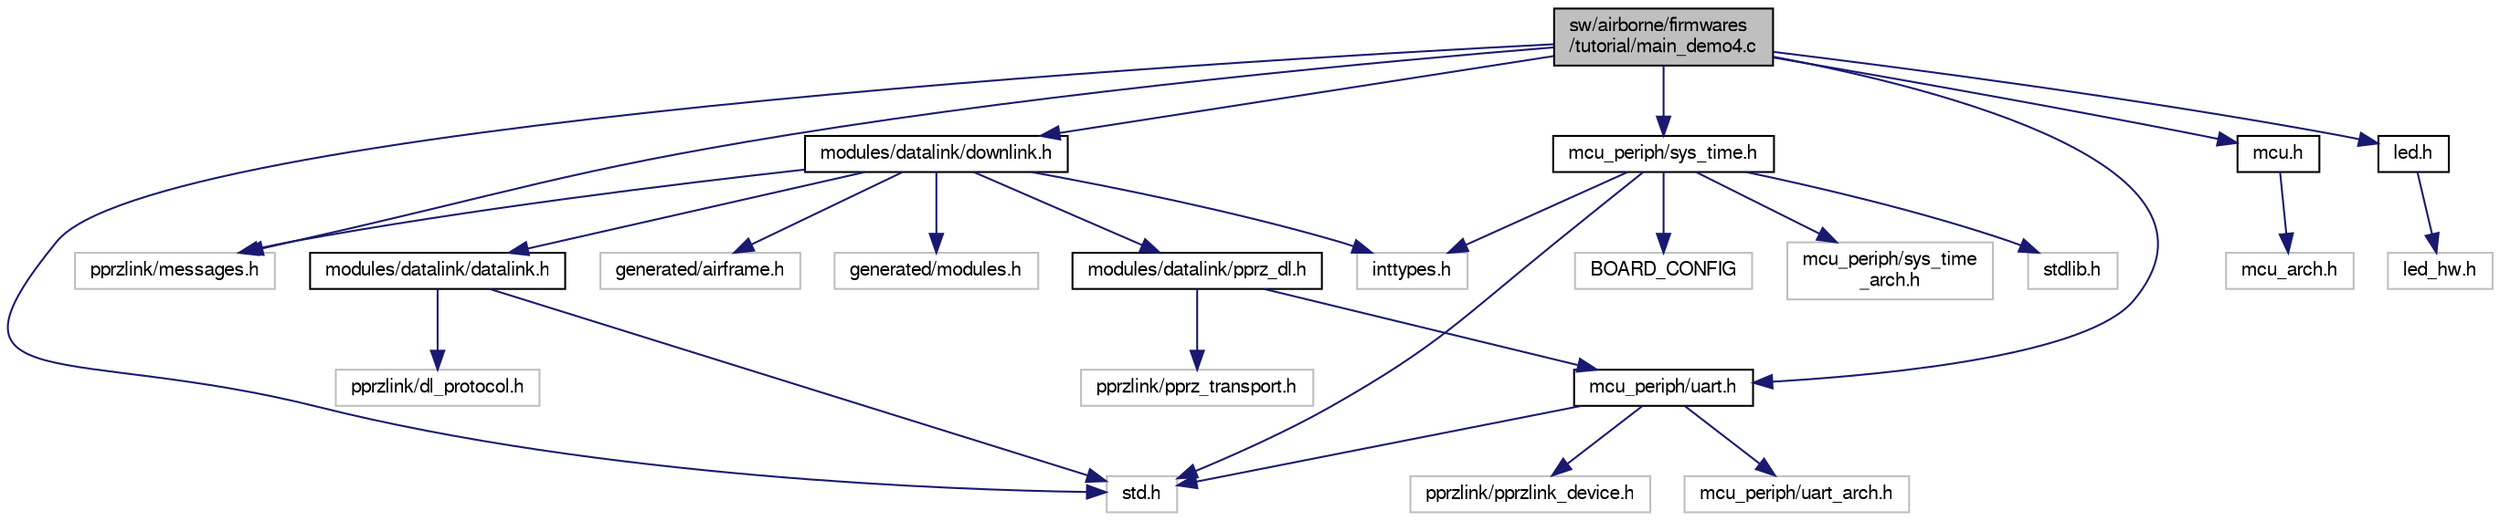 digraph "sw/airborne/firmwares/tutorial/main_demo4.c"
{
  edge [fontname="FreeSans",fontsize="10",labelfontname="FreeSans",labelfontsize="10"];
  node [fontname="FreeSans",fontsize="10",shape=record];
  Node1 [label="sw/airborne/firmwares\l/tutorial/main_demo4.c",height=0.2,width=0.4,color="black", fillcolor="grey75", style="filled", fontcolor="black"];
  Node1 -> Node2 [color="midnightblue",fontsize="10",style="solid",fontname="FreeSans"];
  Node2 [label="std.h",height=0.2,width=0.4,color="grey75", fillcolor="white", style="filled"];
  Node1 -> Node3 [color="midnightblue",fontsize="10",style="solid",fontname="FreeSans"];
  Node3 [label="mcu.h",height=0.2,width=0.4,color="black", fillcolor="white", style="filled",URL="$mcu_8h.html",tooltip="Arch independent mcu ( Micro Controller Unit ) utilities. "];
  Node3 -> Node4 [color="midnightblue",fontsize="10",style="solid",fontname="FreeSans"];
  Node4 [label="mcu_arch.h",height=0.2,width=0.4,color="grey75", fillcolor="white", style="filled"];
  Node1 -> Node5 [color="midnightblue",fontsize="10",style="solid",fontname="FreeSans"];
  Node5 [label="mcu_periph/sys_time.h",height=0.2,width=0.4,color="black", fillcolor="white", style="filled",URL="$sys__time_8h.html",tooltip="Architecture independent timing functions. "];
  Node5 -> Node6 [color="midnightblue",fontsize="10",style="solid",fontname="FreeSans"];
  Node6 [label="inttypes.h",height=0.2,width=0.4,color="grey75", fillcolor="white", style="filled"];
  Node5 -> Node7 [color="midnightblue",fontsize="10",style="solid",fontname="FreeSans"];
  Node7 [label="stdlib.h",height=0.2,width=0.4,color="grey75", fillcolor="white", style="filled"];
  Node5 -> Node2 [color="midnightblue",fontsize="10",style="solid",fontname="FreeSans"];
  Node5 -> Node8 [color="midnightblue",fontsize="10",style="solid",fontname="FreeSans"];
  Node8 [label="BOARD_CONFIG",height=0.2,width=0.4,color="grey75", fillcolor="white", style="filled"];
  Node5 -> Node9 [color="midnightblue",fontsize="10",style="solid",fontname="FreeSans"];
  Node9 [label="mcu_periph/sys_time\l_arch.h",height=0.2,width=0.4,color="grey75", fillcolor="white", style="filled"];
  Node1 -> Node10 [color="midnightblue",fontsize="10",style="solid",fontname="FreeSans"];
  Node10 [label="led.h",height=0.2,width=0.4,color="black", fillcolor="white", style="filled",URL="$led_8h.html",tooltip="arch independent LED (Light Emitting Diodes) API "];
  Node10 -> Node11 [color="midnightblue",fontsize="10",style="solid",fontname="FreeSans"];
  Node11 [label="led_hw.h",height=0.2,width=0.4,color="grey75", fillcolor="white", style="filled"];
  Node1 -> Node12 [color="midnightblue",fontsize="10",style="solid",fontname="FreeSans"];
  Node12 [label="mcu_periph/uart.h",height=0.2,width=0.4,color="black", fillcolor="white", style="filled",URL="$uart_8h.html",tooltip="arch independent UART (Universal Asynchronous Receiver/Transmitter) API "];
  Node12 -> Node13 [color="midnightblue",fontsize="10",style="solid",fontname="FreeSans"];
  Node13 [label="mcu_periph/uart_arch.h",height=0.2,width=0.4,color="grey75", fillcolor="white", style="filled"];
  Node12 -> Node14 [color="midnightblue",fontsize="10",style="solid",fontname="FreeSans"];
  Node14 [label="pprzlink/pprzlink_device.h",height=0.2,width=0.4,color="grey75", fillcolor="white", style="filled"];
  Node12 -> Node2 [color="midnightblue",fontsize="10",style="solid",fontname="FreeSans"];
  Node1 -> Node15 [color="midnightblue",fontsize="10",style="solid",fontname="FreeSans"];
  Node15 [label="pprzlink/messages.h",height=0.2,width=0.4,color="grey75", fillcolor="white", style="filled"];
  Node1 -> Node16 [color="midnightblue",fontsize="10",style="solid",fontname="FreeSans"];
  Node16 [label="modules/datalink/downlink.h",height=0.2,width=0.4,color="black", fillcolor="white", style="filled",URL="$downlink_8h.html",tooltip="Common code for AP and FBW telemetry. "];
  Node16 -> Node6 [color="midnightblue",fontsize="10",style="solid",fontname="FreeSans"];
  Node16 -> Node17 [color="midnightblue",fontsize="10",style="solid",fontname="FreeSans"];
  Node17 [label="generated/airframe.h",height=0.2,width=0.4,color="grey75", fillcolor="white", style="filled"];
  Node16 -> Node15 [color="midnightblue",fontsize="10",style="solid",fontname="FreeSans"];
  Node16 -> Node18 [color="midnightblue",fontsize="10",style="solid",fontname="FreeSans"];
  Node18 [label="modules/datalink/datalink.h",height=0.2,width=0.4,color="black", fillcolor="white", style="filled",URL="$datalink_8h.html",tooltip="Handling of messages coming from ground and other A/Cs. "];
  Node18 -> Node2 [color="midnightblue",fontsize="10",style="solid",fontname="FreeSans"];
  Node18 -> Node19 [color="midnightblue",fontsize="10",style="solid",fontname="FreeSans"];
  Node19 [label="pprzlink/dl_protocol.h",height=0.2,width=0.4,color="grey75", fillcolor="white", style="filled"];
  Node16 -> Node20 [color="midnightblue",fontsize="10",style="solid",fontname="FreeSans"];
  Node20 [label="modules/datalink/pprz_dl.h",height=0.2,width=0.4,color="black", fillcolor="white", style="filled",URL="$pprz__dl_8h.html",tooltip="Datalink using PPRZ protocol. "];
  Node20 -> Node21 [color="midnightblue",fontsize="10",style="solid",fontname="FreeSans"];
  Node21 [label="pprzlink/pprz_transport.h",height=0.2,width=0.4,color="grey75", fillcolor="white", style="filled"];
  Node20 -> Node12 [color="midnightblue",fontsize="10",style="solid",fontname="FreeSans"];
  Node16 -> Node22 [color="midnightblue",fontsize="10",style="solid",fontname="FreeSans"];
  Node22 [label="generated/modules.h",height=0.2,width=0.4,color="grey75", fillcolor="white", style="filled"];
}
